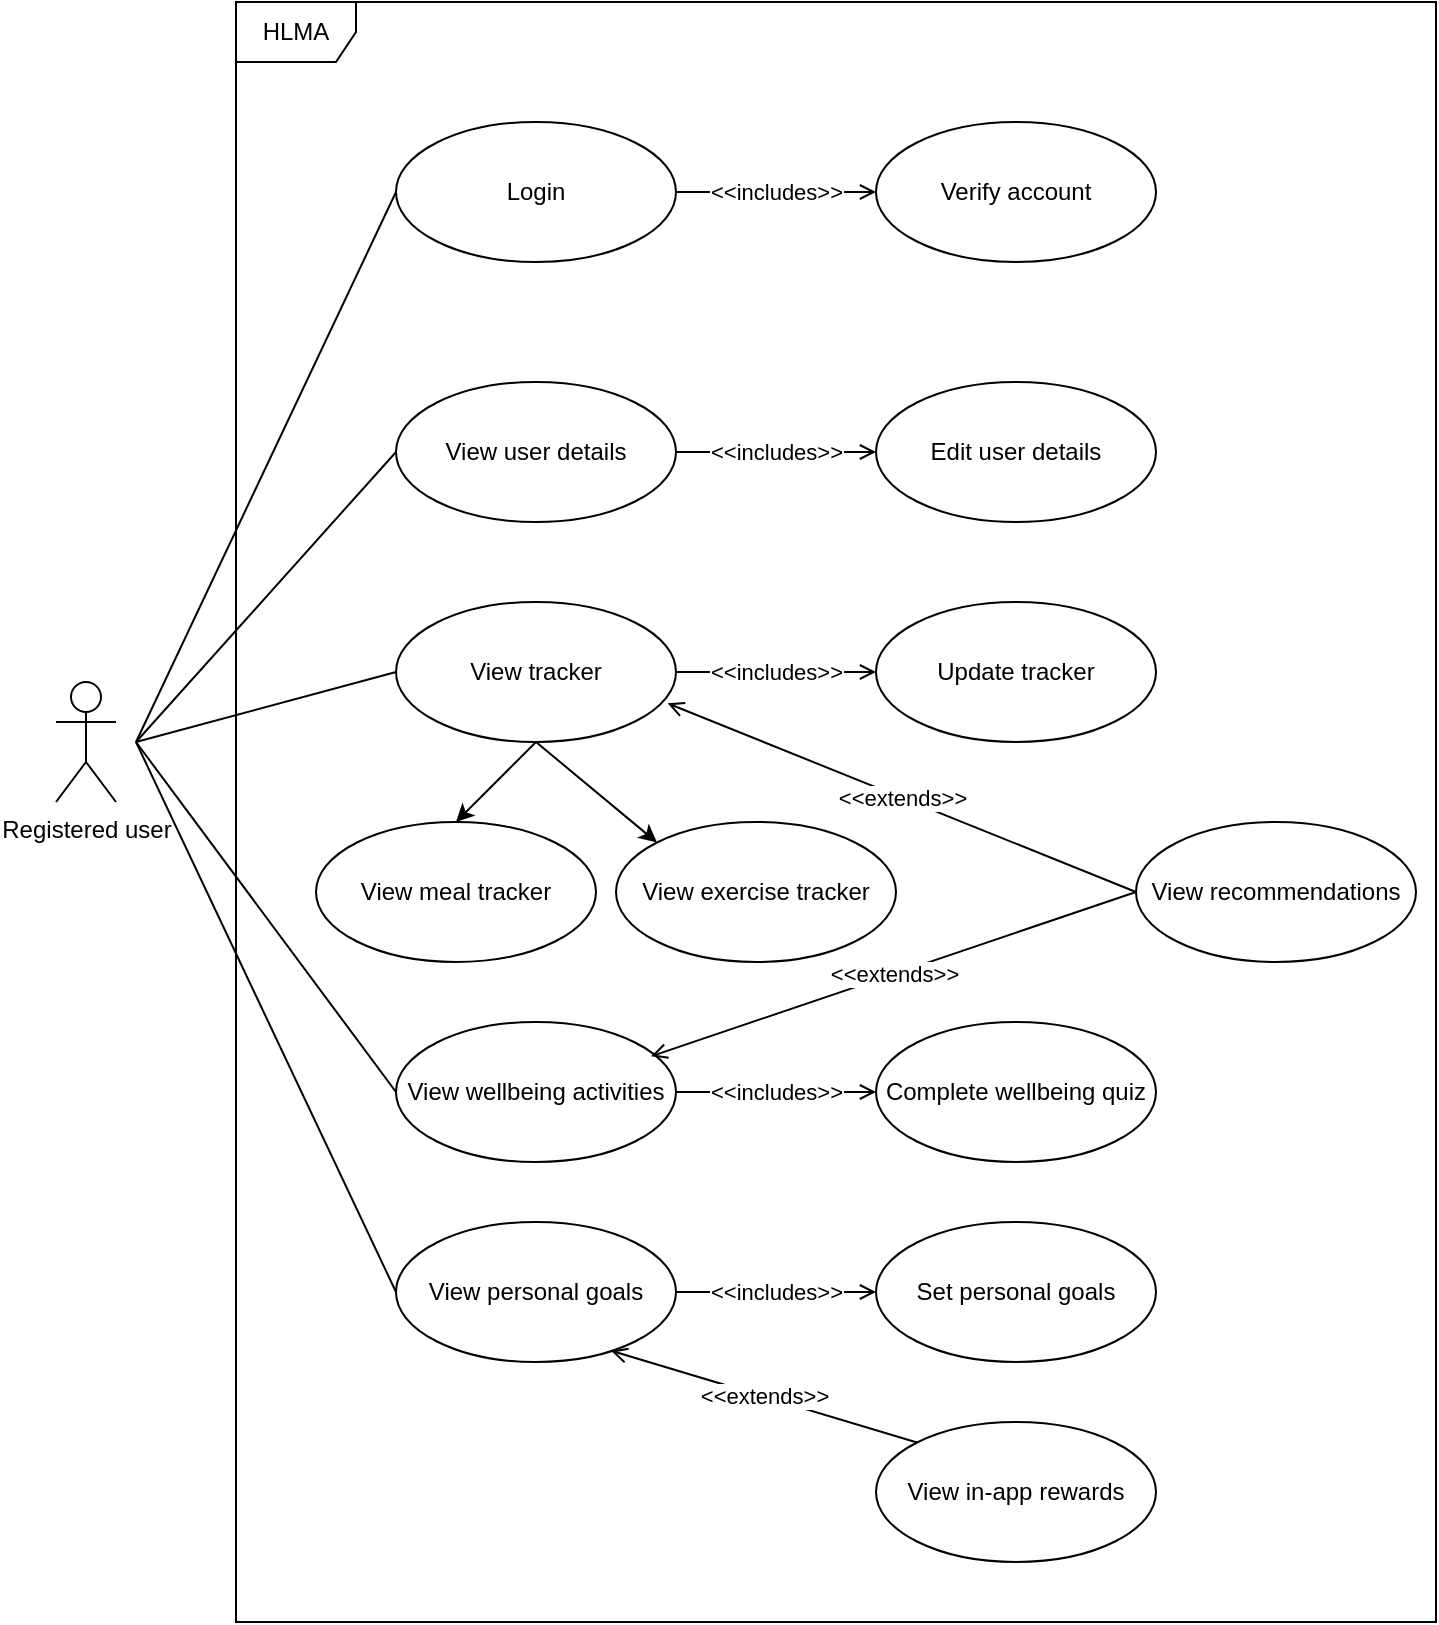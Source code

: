 <mxfile version="20.4.1" type="github">
  <diagram id="Iv71ZyVEkk0wnfyG-dyE" name="Page-1">
    <mxGraphModel dx="1580" dy="838" grid="0" gridSize="10" guides="1" tooltips="1" connect="1" arrows="1" fold="1" page="1" pageScale="1" pageWidth="827" pageHeight="1169" math="0" shadow="0">
      <root>
        <mxCell id="0" />
        <mxCell id="1" parent="0" />
        <mxCell id="U6Mo1cGebeO-2rWxppmE-1" style="rounded=0;orthogonalLoop=1;jettySize=auto;html=1;entryX=0;entryY=0.5;entryDx=0;entryDy=0;endArrow=none;endFill=0;" parent="1" target="U6Mo1cGebeO-2rWxppmE-6" edge="1">
          <mxGeometry relative="1" as="geometry">
            <mxPoint x="120" y="410" as="sourcePoint" />
          </mxGeometry>
        </mxCell>
        <mxCell id="U6Mo1cGebeO-2rWxppmE-2" style="edgeStyle=none;rounded=0;orthogonalLoop=1;jettySize=auto;html=1;entryX=0;entryY=0.5;entryDx=0;entryDy=0;endArrow=none;endFill=0;" parent="1" target="U6Mo1cGebeO-2rWxppmE-23" edge="1">
          <mxGeometry relative="1" as="geometry">
            <mxPoint x="120" y="410" as="sourcePoint" />
            <mxPoint x="270.503" y="290.251" as="targetPoint" />
          </mxGeometry>
        </mxCell>
        <mxCell id="U6Mo1cGebeO-2rWxppmE-3" value="Registered user" style="shape=umlActor;verticalLabelPosition=bottom;verticalAlign=top;html=1;" parent="1" vertex="1">
          <mxGeometry x="80" y="380" width="30" height="60" as="geometry" />
        </mxCell>
        <mxCell id="U6Mo1cGebeO-2rWxppmE-4" value="HLMA" style="shape=umlFrame;whiteSpace=wrap;html=1;" parent="1" vertex="1">
          <mxGeometry x="170" y="40" width="600" height="810" as="geometry" />
        </mxCell>
        <mxCell id="U6Mo1cGebeO-2rWxppmE-5" value="&amp;lt;&amp;lt;includes&amp;gt;&amp;gt;" style="edgeStyle=none;rounded=0;orthogonalLoop=1;jettySize=auto;html=1;exitX=1;exitY=0.5;exitDx=0;exitDy=0;entryX=0;entryY=0.5;entryDx=0;entryDy=0;endArrow=open;endFill=0;" parent="1" source="U6Mo1cGebeO-2rWxppmE-6" target="U6Mo1cGebeO-2rWxppmE-10" edge="1">
          <mxGeometry relative="1" as="geometry" />
        </mxCell>
        <mxCell id="U6Mo1cGebeO-2rWxppmE-6" value="Login" style="ellipse;whiteSpace=wrap;html=1;" parent="1" vertex="1">
          <mxGeometry x="250" y="100" width="140" height="70" as="geometry" />
        </mxCell>
        <mxCell id="U6Mo1cGebeO-2rWxppmE-10" value="Verify account" style="ellipse;whiteSpace=wrap;html=1;" parent="1" vertex="1">
          <mxGeometry x="490" y="100" width="140" height="70" as="geometry" />
        </mxCell>
        <mxCell id="U6Mo1cGebeO-2rWxppmE-31" value="&amp;lt;&amp;lt;includes&amp;gt;&amp;gt;" style="edgeStyle=orthogonalEdgeStyle;rounded=0;orthogonalLoop=1;jettySize=auto;html=1;endArrow=open;endFill=0;" parent="1" source="U6Mo1cGebeO-2rWxppmE-23" target="U6Mo1cGebeO-2rWxppmE-28" edge="1">
          <mxGeometry relative="1" as="geometry" />
        </mxCell>
        <mxCell id="U6Mo1cGebeO-2rWxppmE-23" value="View user details" style="ellipse;whiteSpace=wrap;html=1;" parent="1" vertex="1">
          <mxGeometry x="250" y="230" width="140" height="70" as="geometry" />
        </mxCell>
        <mxCell id="U6Mo1cGebeO-2rWxppmE-28" value="Edit user details" style="ellipse;whiteSpace=wrap;html=1;" parent="1" vertex="1">
          <mxGeometry x="490" y="230" width="140" height="70" as="geometry" />
        </mxCell>
        <mxCell id="U6Mo1cGebeO-2rWxppmE-36" value="&amp;lt;&amp;lt;includes&amp;gt;&amp;gt;" style="edgeStyle=orthogonalEdgeStyle;rounded=0;orthogonalLoop=1;jettySize=auto;html=1;endArrow=open;endFill=0;" parent="1" source="U6Mo1cGebeO-2rWxppmE-32" target="U6Mo1cGebeO-2rWxppmE-33" edge="1">
          <mxGeometry relative="1" as="geometry" />
        </mxCell>
        <mxCell id="U6Mo1cGebeO-2rWxppmE-39" style="rounded=0;orthogonalLoop=1;jettySize=auto;html=1;exitX=0.5;exitY=1;exitDx=0;exitDy=0;entryX=0.5;entryY=0;entryDx=0;entryDy=0;" parent="1" source="U6Mo1cGebeO-2rWxppmE-32" target="U6Mo1cGebeO-2rWxppmE-37" edge="1">
          <mxGeometry relative="1" as="geometry" />
        </mxCell>
        <mxCell id="U6Mo1cGebeO-2rWxppmE-40" style="edgeStyle=none;rounded=0;orthogonalLoop=1;jettySize=auto;html=1;exitX=0.5;exitY=1;exitDx=0;exitDy=0;entryX=0;entryY=0;entryDx=0;entryDy=0;" parent="1" source="U6Mo1cGebeO-2rWxppmE-32" target="U6Mo1cGebeO-2rWxppmE-38" edge="1">
          <mxGeometry relative="1" as="geometry" />
        </mxCell>
        <mxCell id="U6Mo1cGebeO-2rWxppmE-32" value="View tracker" style="ellipse;whiteSpace=wrap;html=1;" parent="1" vertex="1">
          <mxGeometry x="250" y="340" width="140" height="70" as="geometry" />
        </mxCell>
        <mxCell id="U6Mo1cGebeO-2rWxppmE-33" value="Update tracker" style="ellipse;whiteSpace=wrap;html=1;" parent="1" vertex="1">
          <mxGeometry x="490" y="340" width="140" height="70" as="geometry" />
        </mxCell>
        <mxCell id="U6Mo1cGebeO-2rWxppmE-34" style="edgeStyle=none;rounded=0;orthogonalLoop=1;jettySize=auto;html=1;entryX=0;entryY=0.5;entryDx=0;entryDy=0;endArrow=none;endFill=0;" parent="1" target="U6Mo1cGebeO-2rWxppmE-32" edge="1">
          <mxGeometry relative="1" as="geometry">
            <mxPoint x="120" y="410" as="sourcePoint" />
            <mxPoint x="265.04" y="264.01" as="targetPoint" />
          </mxGeometry>
        </mxCell>
        <mxCell id="U6Mo1cGebeO-2rWxppmE-37" value="View meal tracker" style="ellipse;whiteSpace=wrap;html=1;" parent="1" vertex="1">
          <mxGeometry x="210" y="450" width="140" height="70" as="geometry" />
        </mxCell>
        <mxCell id="U6Mo1cGebeO-2rWxppmE-38" value="View exercise tracker" style="ellipse;whiteSpace=wrap;html=1;" parent="1" vertex="1">
          <mxGeometry x="360" y="450" width="140" height="70" as="geometry" />
        </mxCell>
        <mxCell id="U6Mo1cGebeO-2rWxppmE-46" value="&amp;lt;&amp;lt;includes&amp;gt;&amp;gt;" style="edgeStyle=none;rounded=0;orthogonalLoop=1;jettySize=auto;html=1;exitX=1;exitY=0.5;exitDx=0;exitDy=0;entryX=0;entryY=0.5;entryDx=0;entryDy=0;endArrow=open;endFill=0;" parent="1" source="U6Mo1cGebeO-2rWxppmE-43" target="U6Mo1cGebeO-2rWxppmE-45" edge="1">
          <mxGeometry relative="1" as="geometry" />
        </mxCell>
        <mxCell id="U6Mo1cGebeO-2rWxppmE-43" value="View wellbeing activities" style="ellipse;whiteSpace=wrap;html=1;" parent="1" vertex="1">
          <mxGeometry x="250" y="550" width="140" height="70" as="geometry" />
        </mxCell>
        <mxCell id="U6Mo1cGebeO-2rWxppmE-44" style="edgeStyle=none;rounded=0;orthogonalLoop=1;jettySize=auto;html=1;endArrow=none;endFill=0;entryX=0;entryY=0.5;entryDx=0;entryDy=0;" parent="1" target="U6Mo1cGebeO-2rWxppmE-43" edge="1">
          <mxGeometry relative="1" as="geometry">
            <mxPoint x="120" y="410" as="sourcePoint" />
            <mxPoint x="260.0" y="385" as="targetPoint" />
          </mxGeometry>
        </mxCell>
        <mxCell id="U6Mo1cGebeO-2rWxppmE-45" value="Complete wellbeing quiz" style="ellipse;whiteSpace=wrap;html=1;" parent="1" vertex="1">
          <mxGeometry x="490" y="550" width="140" height="70" as="geometry" />
        </mxCell>
        <mxCell id="U6Mo1cGebeO-2rWxppmE-49" value="&amp;lt;&amp;lt;includes&amp;gt;&amp;gt;" style="edgeStyle=none;rounded=0;orthogonalLoop=1;jettySize=auto;html=1;endArrow=open;endFill=0;" parent="1" source="U6Mo1cGebeO-2rWxppmE-47" target="U6Mo1cGebeO-2rWxppmE-48" edge="1">
          <mxGeometry relative="1" as="geometry" />
        </mxCell>
        <mxCell id="U6Mo1cGebeO-2rWxppmE-47" value="View personal goals" style="ellipse;whiteSpace=wrap;html=1;" parent="1" vertex="1">
          <mxGeometry x="250" y="650" width="140" height="70" as="geometry" />
        </mxCell>
        <mxCell id="U6Mo1cGebeO-2rWxppmE-48" value="Set personal goals" style="ellipse;whiteSpace=wrap;html=1;" parent="1" vertex="1">
          <mxGeometry x="490" y="650" width="140" height="70" as="geometry" />
        </mxCell>
        <mxCell id="U6Mo1cGebeO-2rWxppmE-51" value="&amp;lt;&amp;lt;extends&amp;gt;&amp;gt;" style="edgeStyle=none;rounded=0;orthogonalLoop=1;jettySize=auto;html=1;exitX=0;exitY=0;exitDx=0;exitDy=0;entryX=0.768;entryY=0.92;entryDx=0;entryDy=0;entryPerimeter=0;endArrow=open;endFill=0;" parent="1" source="U6Mo1cGebeO-2rWxppmE-50" target="U6Mo1cGebeO-2rWxppmE-47" edge="1">
          <mxGeometry relative="1" as="geometry" />
        </mxCell>
        <mxCell id="U6Mo1cGebeO-2rWxppmE-50" value="View in-app rewards" style="ellipse;whiteSpace=wrap;html=1;" parent="1" vertex="1">
          <mxGeometry x="490" y="750" width="140" height="70" as="geometry" />
        </mxCell>
        <mxCell id="U6Mo1cGebeO-2rWxppmE-52" style="edgeStyle=none;rounded=0;orthogonalLoop=1;jettySize=auto;html=1;endArrow=none;endFill=0;entryX=0;entryY=0.5;entryDx=0;entryDy=0;" parent="1" target="U6Mo1cGebeO-2rWxppmE-47" edge="1">
          <mxGeometry relative="1" as="geometry">
            <mxPoint x="120" y="410" as="sourcePoint" />
            <mxPoint x="260.0" y="595" as="targetPoint" />
          </mxGeometry>
        </mxCell>
        <mxCell id="U6Mo1cGebeO-2rWxppmE-54" value="&amp;lt;&amp;lt;extends&amp;gt;&amp;gt;" style="edgeStyle=none;rounded=0;orthogonalLoop=1;jettySize=auto;html=1;exitX=0;exitY=0.5;exitDx=0;exitDy=0;entryX=0.97;entryY=0.724;entryDx=0;entryDy=0;entryPerimeter=0;endArrow=open;endFill=0;" parent="1" source="U6Mo1cGebeO-2rWxppmE-53" target="U6Mo1cGebeO-2rWxppmE-32" edge="1">
          <mxGeometry relative="1" as="geometry" />
        </mxCell>
        <mxCell id="U6Mo1cGebeO-2rWxppmE-55" value="&amp;lt;&amp;lt;extends&amp;gt;&amp;gt;" style="edgeStyle=none;rounded=0;orthogonalLoop=1;jettySize=auto;html=1;exitX=0;exitY=0.5;exitDx=0;exitDy=0;entryX=0.911;entryY=0.245;entryDx=0;entryDy=0;entryPerimeter=0;endArrow=open;endFill=0;" parent="1" source="U6Mo1cGebeO-2rWxppmE-53" target="U6Mo1cGebeO-2rWxppmE-43" edge="1">
          <mxGeometry relative="1" as="geometry" />
        </mxCell>
        <mxCell id="U6Mo1cGebeO-2rWxppmE-53" value="View recommendations" style="ellipse;whiteSpace=wrap;html=1;" parent="1" vertex="1">
          <mxGeometry x="620" y="450" width="140" height="70" as="geometry" />
        </mxCell>
      </root>
    </mxGraphModel>
  </diagram>
</mxfile>
